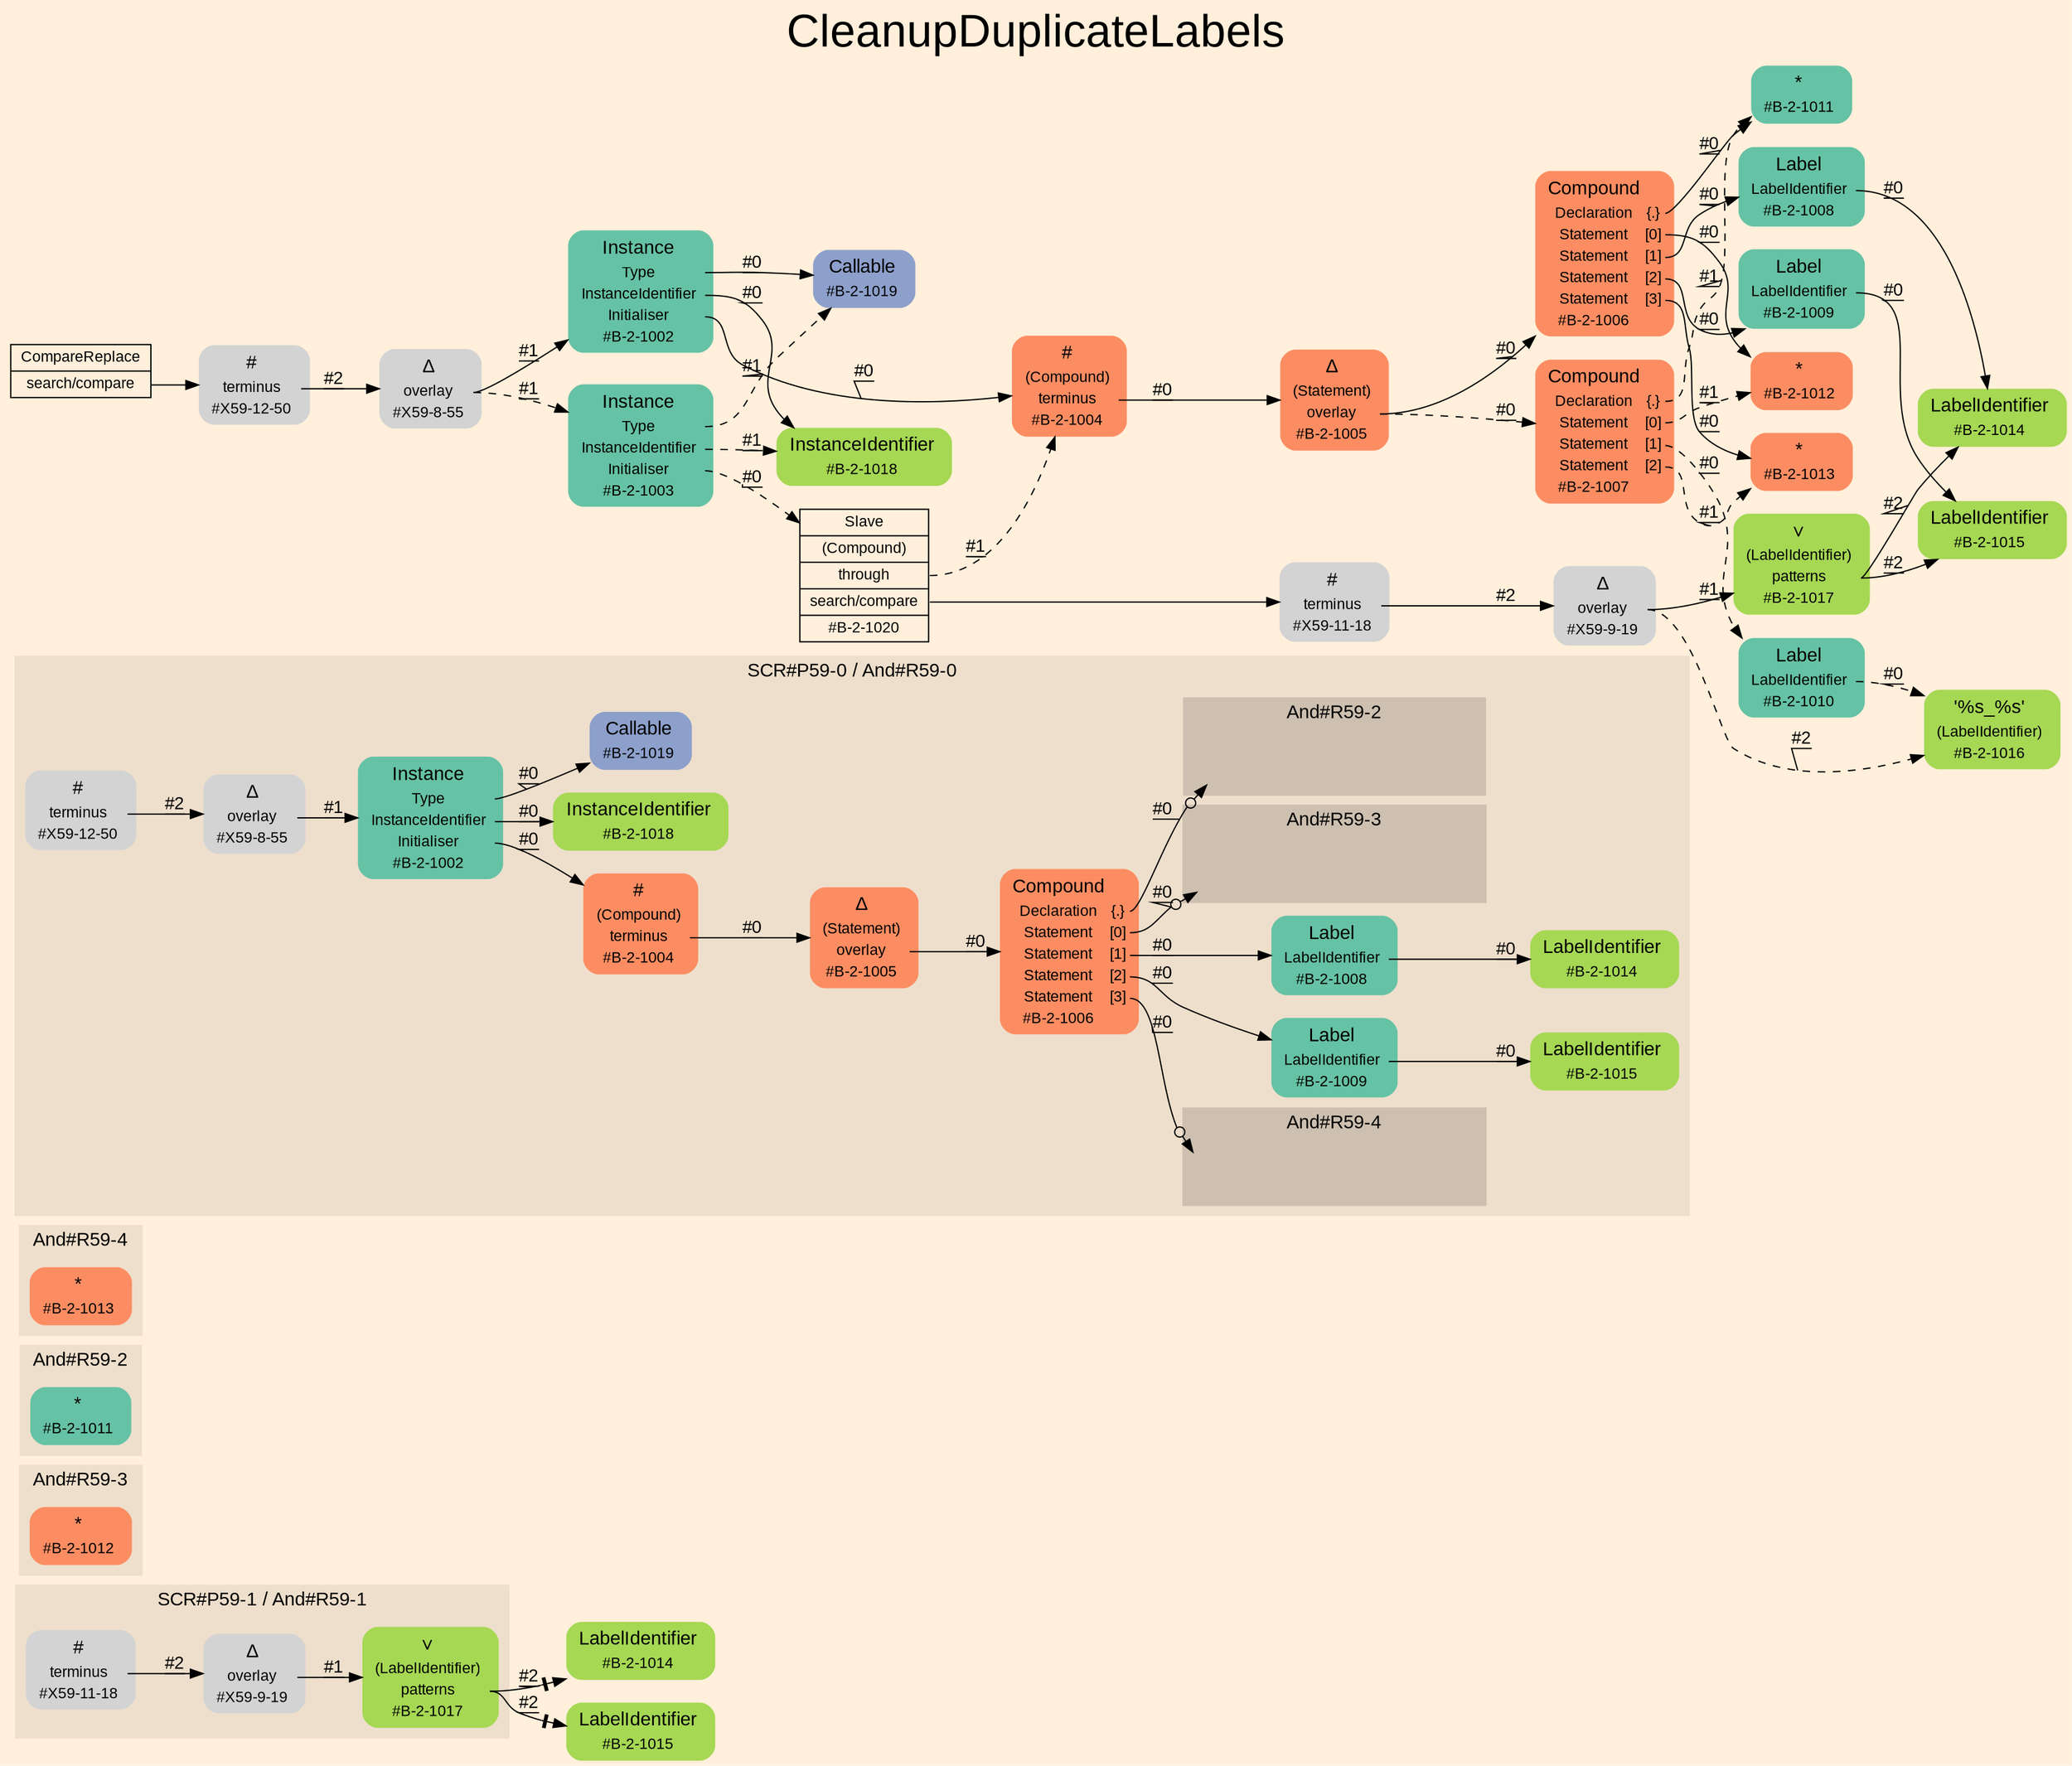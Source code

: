 digraph "CleanupDuplicateLabels" {
label = "CleanupDuplicateLabels"
labelloc = t
fontsize = "36"
graph [
    rankdir = "LR"
    ranksep = 0.3
    bgcolor = antiquewhite1
    color = black
    fontcolor = black
    fontname = "Arial"
];
node [
    fontname = "Arial"
];
edge [
    fontname = "Arial"
];

// -------------------- figure And#R59-1 --------------------
// -------- region And#R59-1 ----------
subgraph "clusterAnd#R59-1" {
    label = "SCR#P59-1 / And#R59-1"
    style = "filled"
    color = antiquewhite2
    fontsize = "15"
    "And#R59-1/#X59-11-18" [
        // -------- block And#R59-1/#X59-11-18 ----------
        shape = "plaintext"
        label = <<TABLE BORDER="0" CELLBORDER="0" CELLSPACING="0">
         <TR><TD><FONT POINT-SIZE="15.0">#</FONT></TD><TD></TD></TR>
         <TR><TD>terminus</TD><TD PORT="port0"></TD></TR>
         <TR><TD>#X59-11-18</TD><TD PORT="port1"></TD></TR>
        </TABLE>>
        style = "rounded,filled"
        fontsize = "12"
    ];
    
    "And#R59-1/#X59-9-19" [
        // -------- block And#R59-1/#X59-9-19 ----------
        shape = "plaintext"
        label = <<TABLE BORDER="0" CELLBORDER="0" CELLSPACING="0">
         <TR><TD><FONT POINT-SIZE="15.0">Δ</FONT></TD><TD></TD></TR>
         <TR><TD>overlay</TD><TD PORT="port0"></TD></TR>
         <TR><TD>#X59-9-19</TD><TD PORT="port1"></TD></TR>
        </TABLE>>
        style = "rounded,filled"
        fontsize = "12"
    ];
    
    "And#R59-1/#B-2-1017" [
        // -------- block And#R59-1/#B-2-1017 ----------
        shape = "plaintext"
        fillcolor = "/set28/5"
        label = <<TABLE BORDER="0" CELLBORDER="0" CELLSPACING="0">
         <TR><TD><FONT POINT-SIZE="15.0">∨</FONT></TD><TD></TD></TR>
         <TR><TD>(LabelIdentifier)</TD><TD PORT="port0"></TD></TR>
         <TR><TD>patterns</TD><TD PORT="port1"></TD></TR>
         <TR><TD>#B-2-1017</TD><TD PORT="port2"></TD></TR>
        </TABLE>>
        style = "rounded,filled"
        fontsize = "12"
    ];
    
}

"And#R59-1/#B-2-1014" [
    // -------- block And#R59-1/#B-2-1014 ----------
    shape = "plaintext"
    fillcolor = "/set28/5"
    label = <<TABLE BORDER="0" CELLBORDER="0" CELLSPACING="0">
     <TR><TD><FONT POINT-SIZE="15.0">LabelIdentifier</FONT></TD><TD></TD></TR>
     <TR><TD>#B-2-1014</TD><TD PORT="port0"></TD></TR>
    </TABLE>>
    style = "rounded,filled"
    fontsize = "12"
];

"And#R59-1/#B-2-1015" [
    // -------- block And#R59-1/#B-2-1015 ----------
    shape = "plaintext"
    fillcolor = "/set28/5"
    label = <<TABLE BORDER="0" CELLBORDER="0" CELLSPACING="0">
     <TR><TD><FONT POINT-SIZE="15.0">LabelIdentifier</FONT></TD><TD></TD></TR>
     <TR><TD>#B-2-1015</TD><TD PORT="port0"></TD></TR>
    </TABLE>>
    style = "rounded,filled"
    fontsize = "12"
];

"And#R59-1/#X59-11-18":port0 -> "And#R59-1/#X59-9-19" [
    label = "#2"
    decorate = true
    color = black
    fontcolor = black
];

"And#R59-1/#X59-9-19":port0 -> "And#R59-1/#B-2-1017" [
    label = "#1"
    decorate = true
    color = black
    fontcolor = black
];

"And#R59-1/#B-2-1017":port1 -> "And#R59-1/#B-2-1014" [
    arrowhead="normalnonetee"
    label = "#2"
    decorate = true
    color = black
    fontcolor = black
];

"And#R59-1/#B-2-1017":port1 -> "And#R59-1/#B-2-1015" [
    arrowhead="normalnonetee"
    label = "#2"
    decorate = true
    color = black
    fontcolor = black
];


// -------------------- figure And#R59-3 --------------------
// -------- region And#R59-3 ----------
subgraph "clusterAnd#R59-3" {
    label = "And#R59-3"
    style = "filled"
    color = antiquewhite2
    fontsize = "15"
    "And#R59-3/#B-2-1012" [
        // -------- block And#R59-3/#B-2-1012 ----------
        shape = "plaintext"
        fillcolor = "/set28/2"
        label = <<TABLE BORDER="0" CELLBORDER="0" CELLSPACING="0">
         <TR><TD><FONT POINT-SIZE="15.0">*</FONT></TD><TD></TD></TR>
         <TR><TD>#B-2-1012</TD><TD PORT="port0"></TD></TR>
        </TABLE>>
        style = "rounded,filled"
        fontsize = "12"
    ];
    
}


// -------------------- figure And#R59-2 --------------------
// -------- region And#R59-2 ----------
subgraph "clusterAnd#R59-2" {
    label = "And#R59-2"
    style = "filled"
    color = antiquewhite2
    fontsize = "15"
    "And#R59-2/#B-2-1011" [
        // -------- block And#R59-2/#B-2-1011 ----------
        shape = "plaintext"
        fillcolor = "/set28/1"
        label = <<TABLE BORDER="0" CELLBORDER="0" CELLSPACING="0">
         <TR><TD><FONT POINT-SIZE="15.0">*</FONT></TD><TD></TD></TR>
         <TR><TD>#B-2-1011</TD><TD PORT="port0"></TD></TR>
        </TABLE>>
        style = "rounded,filled"
        fontsize = "12"
    ];
    
}


// -------------------- figure And#R59-4 --------------------
// -------- region And#R59-4 ----------
subgraph "clusterAnd#R59-4" {
    label = "And#R59-4"
    style = "filled"
    color = antiquewhite2
    fontsize = "15"
    "And#R59-4/#B-2-1013" [
        // -------- block And#R59-4/#B-2-1013 ----------
        shape = "plaintext"
        fillcolor = "/set28/2"
        label = <<TABLE BORDER="0" CELLBORDER="0" CELLSPACING="0">
         <TR><TD><FONT POINT-SIZE="15.0">*</FONT></TD><TD></TD></TR>
         <TR><TD>#B-2-1013</TD><TD PORT="port0"></TD></TR>
        </TABLE>>
        style = "rounded,filled"
        fontsize = "12"
    ];
    
}


// -------------------- figure And#R59-0 --------------------
// -------- region And#R59-0 ----------
subgraph "clusterAnd#R59-0" {
    label = "SCR#P59-0 / And#R59-0"
    style = "filled"
    color = antiquewhite2
    fontsize = "15"
    "And#R59-0/#B-2-1008" [
        // -------- block And#R59-0/#B-2-1008 ----------
        shape = "plaintext"
        fillcolor = "/set28/1"
        label = <<TABLE BORDER="0" CELLBORDER="0" CELLSPACING="0">
         <TR><TD><FONT POINT-SIZE="15.0">Label</FONT></TD><TD></TD></TR>
         <TR><TD>LabelIdentifier</TD><TD PORT="port0"></TD></TR>
         <TR><TD>#B-2-1008</TD><TD PORT="port1"></TD></TR>
        </TABLE>>
        style = "rounded,filled"
        fontsize = "12"
    ];
    
    "And#R59-0/#B-2-1019" [
        // -------- block And#R59-0/#B-2-1019 ----------
        shape = "plaintext"
        fillcolor = "/set28/3"
        label = <<TABLE BORDER="0" CELLBORDER="0" CELLSPACING="0">
         <TR><TD><FONT POINT-SIZE="15.0">Callable</FONT></TD><TD></TD></TR>
         <TR><TD>#B-2-1019</TD><TD PORT="port0"></TD></TR>
        </TABLE>>
        style = "rounded,filled"
        fontsize = "12"
    ];
    
    "And#R59-0/#B-2-1015" [
        // -------- block And#R59-0/#B-2-1015 ----------
        shape = "plaintext"
        fillcolor = "/set28/5"
        label = <<TABLE BORDER="0" CELLBORDER="0" CELLSPACING="0">
         <TR><TD><FONT POINT-SIZE="15.0">LabelIdentifier</FONT></TD><TD></TD></TR>
         <TR><TD>#B-2-1015</TD><TD PORT="port0"></TD></TR>
        </TABLE>>
        style = "rounded,filled"
        fontsize = "12"
    ];
    
    "And#R59-0/#B-2-1018" [
        // -------- block And#R59-0/#B-2-1018 ----------
        shape = "plaintext"
        fillcolor = "/set28/5"
        label = <<TABLE BORDER="0" CELLBORDER="0" CELLSPACING="0">
         <TR><TD><FONT POINT-SIZE="15.0">InstanceIdentifier</FONT></TD><TD></TD></TR>
         <TR><TD>#B-2-1018</TD><TD PORT="port0"></TD></TR>
        </TABLE>>
        style = "rounded,filled"
        fontsize = "12"
    ];
    
    "And#R59-0/#X59-12-50" [
        // -------- block And#R59-0/#X59-12-50 ----------
        shape = "plaintext"
        label = <<TABLE BORDER="0" CELLBORDER="0" CELLSPACING="0">
         <TR><TD><FONT POINT-SIZE="15.0">#</FONT></TD><TD></TD></TR>
         <TR><TD>terminus</TD><TD PORT="port0"></TD></TR>
         <TR><TD>#X59-12-50</TD><TD PORT="port1"></TD></TR>
        </TABLE>>
        style = "rounded,filled"
        fontsize = "12"
    ];
    
    "And#R59-0/#B-2-1004" [
        // -------- block And#R59-0/#B-2-1004 ----------
        shape = "plaintext"
        fillcolor = "/set28/2"
        label = <<TABLE BORDER="0" CELLBORDER="0" CELLSPACING="0">
         <TR><TD><FONT POINT-SIZE="15.0">#</FONT></TD><TD></TD></TR>
         <TR><TD>(Compound)</TD><TD PORT="port0"></TD></TR>
         <TR><TD>terminus</TD><TD PORT="port1"></TD></TR>
         <TR><TD>#B-2-1004</TD><TD PORT="port2"></TD></TR>
        </TABLE>>
        style = "rounded,filled"
        fontsize = "12"
    ];
    
    "And#R59-0/#X59-8-55" [
        // -------- block And#R59-0/#X59-8-55 ----------
        shape = "plaintext"
        label = <<TABLE BORDER="0" CELLBORDER="0" CELLSPACING="0">
         <TR><TD><FONT POINT-SIZE="15.0">Δ</FONT></TD><TD></TD></TR>
         <TR><TD>overlay</TD><TD PORT="port0"></TD></TR>
         <TR><TD>#X59-8-55</TD><TD PORT="port1"></TD></TR>
        </TABLE>>
        style = "rounded,filled"
        fontsize = "12"
    ];
    
    "And#R59-0/#B-2-1006" [
        // -------- block And#R59-0/#B-2-1006 ----------
        shape = "plaintext"
        fillcolor = "/set28/2"
        label = <<TABLE BORDER="0" CELLBORDER="0" CELLSPACING="0">
         <TR><TD><FONT POINT-SIZE="15.0">Compound</FONT></TD><TD></TD></TR>
         <TR><TD>Declaration</TD><TD PORT="port0">{.}</TD></TR>
         <TR><TD>Statement</TD><TD PORT="port1">[0]</TD></TR>
         <TR><TD>Statement</TD><TD PORT="port2">[1]</TD></TR>
         <TR><TD>Statement</TD><TD PORT="port3">[2]</TD></TR>
         <TR><TD>Statement</TD><TD PORT="port4">[3]</TD></TR>
         <TR><TD>#B-2-1006</TD><TD PORT="port5"></TD></TR>
        </TABLE>>
        style = "rounded,filled"
        fontsize = "12"
    ];
    
    "And#R59-0/#B-2-1002" [
        // -------- block And#R59-0/#B-2-1002 ----------
        shape = "plaintext"
        fillcolor = "/set28/1"
        label = <<TABLE BORDER="0" CELLBORDER="0" CELLSPACING="0">
         <TR><TD><FONT POINT-SIZE="15.0">Instance</FONT></TD><TD></TD></TR>
         <TR><TD>Type</TD><TD PORT="port0"></TD></TR>
         <TR><TD>InstanceIdentifier</TD><TD PORT="port1"></TD></TR>
         <TR><TD>Initialiser</TD><TD PORT="port2"></TD></TR>
         <TR><TD>#B-2-1002</TD><TD PORT="port3"></TD></TR>
        </TABLE>>
        style = "rounded,filled"
        fontsize = "12"
    ];
    
    "And#R59-0/#B-2-1014" [
        // -------- block And#R59-0/#B-2-1014 ----------
        shape = "plaintext"
        fillcolor = "/set28/5"
        label = <<TABLE BORDER="0" CELLBORDER="0" CELLSPACING="0">
         <TR><TD><FONT POINT-SIZE="15.0">LabelIdentifier</FONT></TD><TD></TD></TR>
         <TR><TD>#B-2-1014</TD><TD PORT="port0"></TD></TR>
        </TABLE>>
        style = "rounded,filled"
        fontsize = "12"
    ];
    
    "And#R59-0/#B-2-1005" [
        // -------- block And#R59-0/#B-2-1005 ----------
        shape = "plaintext"
        fillcolor = "/set28/2"
        label = <<TABLE BORDER="0" CELLBORDER="0" CELLSPACING="0">
         <TR><TD><FONT POINT-SIZE="15.0">Δ</FONT></TD><TD></TD></TR>
         <TR><TD>(Statement)</TD><TD PORT="port0"></TD></TR>
         <TR><TD>overlay</TD><TD PORT="port1"></TD></TR>
         <TR><TD>#B-2-1005</TD><TD PORT="port2"></TD></TR>
        </TABLE>>
        style = "rounded,filled"
        fontsize = "12"
    ];
    
    "And#R59-0/#B-2-1009" [
        // -------- block And#R59-0/#B-2-1009 ----------
        shape = "plaintext"
        fillcolor = "/set28/1"
        label = <<TABLE BORDER="0" CELLBORDER="0" CELLSPACING="0">
         <TR><TD><FONT POINT-SIZE="15.0">Label</FONT></TD><TD></TD></TR>
         <TR><TD>LabelIdentifier</TD><TD PORT="port0"></TD></TR>
         <TR><TD>#B-2-1009</TD><TD PORT="port1"></TD></TR>
        </TABLE>>
        style = "rounded,filled"
        fontsize = "12"
    ];
    
    // -------- region And#R59-0/And#R59-2 ----------
    subgraph "clusterAnd#R59-0/And#R59-2" {
        label = "And#R59-2"
        style = "filled"
        color = antiquewhite3
        fontsize = "15"
        "And#R59-0/And#R59-2/#B-2-1011" [
            // -------- block And#R59-0/And#R59-2/#B-2-1011 ----------
            shape = none
            fillcolor = "/set28/1"
            style = "invisible"
        ];
        
    }
    
    // -------- region And#R59-0/And#R59-3 ----------
    subgraph "clusterAnd#R59-0/And#R59-3" {
        label = "And#R59-3"
        style = "filled"
        color = antiquewhite3
        fontsize = "15"
        "And#R59-0/And#R59-3/#B-2-1012" [
            // -------- block And#R59-0/And#R59-3/#B-2-1012 ----------
            shape = none
            fillcolor = "/set28/2"
            style = "invisible"
        ];
        
    }
    
    // -------- region And#R59-0/And#R59-4 ----------
    subgraph "clusterAnd#R59-0/And#R59-4" {
        label = "And#R59-4"
        style = "filled"
        color = antiquewhite3
        fontsize = "15"
        "And#R59-0/And#R59-4/#B-2-1013" [
            // -------- block And#R59-0/And#R59-4/#B-2-1013 ----------
            shape = none
            fillcolor = "/set28/2"
            style = "invisible"
        ];
        
    }
    
}

"And#R59-0/#B-2-1008":port0 -> "And#R59-0/#B-2-1014" [
    label = "#0"
    decorate = true
    color = black
    fontcolor = black
];

"And#R59-0/#X59-12-50":port0 -> "And#R59-0/#X59-8-55" [
    label = "#2"
    decorate = true
    color = black
    fontcolor = black
];

"And#R59-0/#B-2-1004":port1 -> "And#R59-0/#B-2-1005" [
    label = "#0"
    decorate = true
    color = black
    fontcolor = black
];

"And#R59-0/#X59-8-55":port0 -> "And#R59-0/#B-2-1002" [
    label = "#1"
    decorate = true
    color = black
    fontcolor = black
];

"And#R59-0/#B-2-1006":port0 -> "And#R59-0/And#R59-2/#B-2-1011" [
    arrowhead="normalnoneodot"
    label = "#0"
    decorate = true
    color = black
    fontcolor = black
];

"And#R59-0/#B-2-1006":port1 -> "And#R59-0/And#R59-3/#B-2-1012" [
    arrowhead="normalnoneodot"
    label = "#0"
    decorate = true
    color = black
    fontcolor = black
];

"And#R59-0/#B-2-1006":port2 -> "And#R59-0/#B-2-1008" [
    label = "#0"
    decorate = true
    color = black
    fontcolor = black
];

"And#R59-0/#B-2-1006":port3 -> "And#R59-0/#B-2-1009" [
    label = "#0"
    decorate = true
    color = black
    fontcolor = black
];

"And#R59-0/#B-2-1006":port4 -> "And#R59-0/And#R59-4/#B-2-1013" [
    arrowhead="normalnoneodot"
    label = "#0"
    decorate = true
    color = black
    fontcolor = black
];

"And#R59-0/#B-2-1002":port0 -> "And#R59-0/#B-2-1019" [
    label = "#0"
    decorate = true
    color = black
    fontcolor = black
];

"And#R59-0/#B-2-1002":port1 -> "And#R59-0/#B-2-1018" [
    label = "#0"
    decorate = true
    color = black
    fontcolor = black
];

"And#R59-0/#B-2-1002":port2 -> "And#R59-0/#B-2-1004" [
    label = "#0"
    decorate = true
    color = black
    fontcolor = black
];

"And#R59-0/#B-2-1005":port1 -> "And#R59-0/#B-2-1006" [
    label = "#0"
    decorate = true
    color = black
    fontcolor = black
];

"And#R59-0/#B-2-1009":port0 -> "And#R59-0/#B-2-1015" [
    label = "#0"
    decorate = true
    color = black
    fontcolor = black
];


// -------------------- transformation figure --------------------
"CR#X59-10-59" [
    // -------- block CR#X59-10-59 ----------
    shape = "record"
    fillcolor = antiquewhite1
    label = "<fixed> CompareReplace | <port0> search/compare"
    style = "filled"
    fontsize = "12"
    color = black
    fontcolor = black
];

"#X59-12-50" [
    // -------- block #X59-12-50 ----------
    shape = "plaintext"
    label = <<TABLE BORDER="0" CELLBORDER="0" CELLSPACING="0">
     <TR><TD><FONT POINT-SIZE="15.0">#</FONT></TD><TD></TD></TR>
     <TR><TD>terminus</TD><TD PORT="port0"></TD></TR>
     <TR><TD>#X59-12-50</TD><TD PORT="port1"></TD></TR>
    </TABLE>>
    style = "rounded,filled"
    fontsize = "12"
];

"#X59-8-55" [
    // -------- block #X59-8-55 ----------
    shape = "plaintext"
    label = <<TABLE BORDER="0" CELLBORDER="0" CELLSPACING="0">
     <TR><TD><FONT POINT-SIZE="15.0">Δ</FONT></TD><TD></TD></TR>
     <TR><TD>overlay</TD><TD PORT="port0"></TD></TR>
     <TR><TD>#X59-8-55</TD><TD PORT="port1"></TD></TR>
    </TABLE>>
    style = "rounded,filled"
    fontsize = "12"
];

"#B-2-1002" [
    // -------- block #B-2-1002 ----------
    shape = "plaintext"
    fillcolor = "/set28/1"
    label = <<TABLE BORDER="0" CELLBORDER="0" CELLSPACING="0">
     <TR><TD><FONT POINT-SIZE="15.0">Instance</FONT></TD><TD></TD></TR>
     <TR><TD>Type</TD><TD PORT="port0"></TD></TR>
     <TR><TD>InstanceIdentifier</TD><TD PORT="port1"></TD></TR>
     <TR><TD>Initialiser</TD><TD PORT="port2"></TD></TR>
     <TR><TD>#B-2-1002</TD><TD PORT="port3"></TD></TR>
    </TABLE>>
    style = "rounded,filled"
    fontsize = "12"
];

"#B-2-1019" [
    // -------- block #B-2-1019 ----------
    shape = "plaintext"
    fillcolor = "/set28/3"
    label = <<TABLE BORDER="0" CELLBORDER="0" CELLSPACING="0">
     <TR><TD><FONT POINT-SIZE="15.0">Callable</FONT></TD><TD></TD></TR>
     <TR><TD>#B-2-1019</TD><TD PORT="port0"></TD></TR>
    </TABLE>>
    style = "rounded,filled"
    fontsize = "12"
];

"#B-2-1018" [
    // -------- block #B-2-1018 ----------
    shape = "plaintext"
    fillcolor = "/set28/5"
    label = <<TABLE BORDER="0" CELLBORDER="0" CELLSPACING="0">
     <TR><TD><FONT POINT-SIZE="15.0">InstanceIdentifier</FONT></TD><TD></TD></TR>
     <TR><TD>#B-2-1018</TD><TD PORT="port0"></TD></TR>
    </TABLE>>
    style = "rounded,filled"
    fontsize = "12"
];

"#B-2-1004" [
    // -------- block #B-2-1004 ----------
    shape = "plaintext"
    fillcolor = "/set28/2"
    label = <<TABLE BORDER="0" CELLBORDER="0" CELLSPACING="0">
     <TR><TD><FONT POINT-SIZE="15.0">#</FONT></TD><TD></TD></TR>
     <TR><TD>(Compound)</TD><TD PORT="port0"></TD></TR>
     <TR><TD>terminus</TD><TD PORT="port1"></TD></TR>
     <TR><TD>#B-2-1004</TD><TD PORT="port2"></TD></TR>
    </TABLE>>
    style = "rounded,filled"
    fontsize = "12"
];

"#B-2-1005" [
    // -------- block #B-2-1005 ----------
    shape = "plaintext"
    fillcolor = "/set28/2"
    label = <<TABLE BORDER="0" CELLBORDER="0" CELLSPACING="0">
     <TR><TD><FONT POINT-SIZE="15.0">Δ</FONT></TD><TD></TD></TR>
     <TR><TD>(Statement)</TD><TD PORT="port0"></TD></TR>
     <TR><TD>overlay</TD><TD PORT="port1"></TD></TR>
     <TR><TD>#B-2-1005</TD><TD PORT="port2"></TD></TR>
    </TABLE>>
    style = "rounded,filled"
    fontsize = "12"
];

"#B-2-1006" [
    // -------- block #B-2-1006 ----------
    shape = "plaintext"
    fillcolor = "/set28/2"
    label = <<TABLE BORDER="0" CELLBORDER="0" CELLSPACING="0">
     <TR><TD><FONT POINT-SIZE="15.0">Compound</FONT></TD><TD></TD></TR>
     <TR><TD>Declaration</TD><TD PORT="port0">{.}</TD></TR>
     <TR><TD>Statement</TD><TD PORT="port1">[0]</TD></TR>
     <TR><TD>Statement</TD><TD PORT="port2">[1]</TD></TR>
     <TR><TD>Statement</TD><TD PORT="port3">[2]</TD></TR>
     <TR><TD>Statement</TD><TD PORT="port4">[3]</TD></TR>
     <TR><TD>#B-2-1006</TD><TD PORT="port5"></TD></TR>
    </TABLE>>
    style = "rounded,filled"
    fontsize = "12"
];

"#B-2-1011" [
    // -------- block #B-2-1011 ----------
    shape = "plaintext"
    fillcolor = "/set28/1"
    label = <<TABLE BORDER="0" CELLBORDER="0" CELLSPACING="0">
     <TR><TD><FONT POINT-SIZE="15.0">*</FONT></TD><TD></TD></TR>
     <TR><TD>#B-2-1011</TD><TD PORT="port0"></TD></TR>
    </TABLE>>
    style = "rounded,filled"
    fontsize = "12"
];

"#B-2-1012" [
    // -------- block #B-2-1012 ----------
    shape = "plaintext"
    fillcolor = "/set28/2"
    label = <<TABLE BORDER="0" CELLBORDER="0" CELLSPACING="0">
     <TR><TD><FONT POINT-SIZE="15.0">*</FONT></TD><TD></TD></TR>
     <TR><TD>#B-2-1012</TD><TD PORT="port0"></TD></TR>
    </TABLE>>
    style = "rounded,filled"
    fontsize = "12"
];

"#B-2-1008" [
    // -------- block #B-2-1008 ----------
    shape = "plaintext"
    fillcolor = "/set28/1"
    label = <<TABLE BORDER="0" CELLBORDER="0" CELLSPACING="0">
     <TR><TD><FONT POINT-SIZE="15.0">Label</FONT></TD><TD></TD></TR>
     <TR><TD>LabelIdentifier</TD><TD PORT="port0"></TD></TR>
     <TR><TD>#B-2-1008</TD><TD PORT="port1"></TD></TR>
    </TABLE>>
    style = "rounded,filled"
    fontsize = "12"
];

"#B-2-1014" [
    // -------- block #B-2-1014 ----------
    shape = "plaintext"
    fillcolor = "/set28/5"
    label = <<TABLE BORDER="0" CELLBORDER="0" CELLSPACING="0">
     <TR><TD><FONT POINT-SIZE="15.0">LabelIdentifier</FONT></TD><TD></TD></TR>
     <TR><TD>#B-2-1014</TD><TD PORT="port0"></TD></TR>
    </TABLE>>
    style = "rounded,filled"
    fontsize = "12"
];

"#B-2-1009" [
    // -------- block #B-2-1009 ----------
    shape = "plaintext"
    fillcolor = "/set28/1"
    label = <<TABLE BORDER="0" CELLBORDER="0" CELLSPACING="0">
     <TR><TD><FONT POINT-SIZE="15.0">Label</FONT></TD><TD></TD></TR>
     <TR><TD>LabelIdentifier</TD><TD PORT="port0"></TD></TR>
     <TR><TD>#B-2-1009</TD><TD PORT="port1"></TD></TR>
    </TABLE>>
    style = "rounded,filled"
    fontsize = "12"
];

"#B-2-1015" [
    // -------- block #B-2-1015 ----------
    shape = "plaintext"
    fillcolor = "/set28/5"
    label = <<TABLE BORDER="0" CELLBORDER="0" CELLSPACING="0">
     <TR><TD><FONT POINT-SIZE="15.0">LabelIdentifier</FONT></TD><TD></TD></TR>
     <TR><TD>#B-2-1015</TD><TD PORT="port0"></TD></TR>
    </TABLE>>
    style = "rounded,filled"
    fontsize = "12"
];

"#B-2-1013" [
    // -------- block #B-2-1013 ----------
    shape = "plaintext"
    fillcolor = "/set28/2"
    label = <<TABLE BORDER="0" CELLBORDER="0" CELLSPACING="0">
     <TR><TD><FONT POINT-SIZE="15.0">*</FONT></TD><TD></TD></TR>
     <TR><TD>#B-2-1013</TD><TD PORT="port0"></TD></TR>
    </TABLE>>
    style = "rounded,filled"
    fontsize = "12"
];

"#B-2-1007" [
    // -------- block #B-2-1007 ----------
    shape = "plaintext"
    fillcolor = "/set28/2"
    label = <<TABLE BORDER="0" CELLBORDER="0" CELLSPACING="0">
     <TR><TD><FONT POINT-SIZE="15.0">Compound</FONT></TD><TD></TD></TR>
     <TR><TD>Declaration</TD><TD PORT="port0">{.}</TD></TR>
     <TR><TD>Statement</TD><TD PORT="port1">[0]</TD></TR>
     <TR><TD>Statement</TD><TD PORT="port2">[1]</TD></TR>
     <TR><TD>Statement</TD><TD PORT="port3">[2]</TD></TR>
     <TR><TD>#B-2-1007</TD><TD PORT="port4"></TD></TR>
    </TABLE>>
    style = "rounded,filled"
    fontsize = "12"
];

"#B-2-1010" [
    // -------- block #B-2-1010 ----------
    shape = "plaintext"
    fillcolor = "/set28/1"
    label = <<TABLE BORDER="0" CELLBORDER="0" CELLSPACING="0">
     <TR><TD><FONT POINT-SIZE="15.0">Label</FONT></TD><TD></TD></TR>
     <TR><TD>LabelIdentifier</TD><TD PORT="port0"></TD></TR>
     <TR><TD>#B-2-1010</TD><TD PORT="port1"></TD></TR>
    </TABLE>>
    style = "rounded,filled"
    fontsize = "12"
];

"#B-2-1016" [
    // -------- block #B-2-1016 ----------
    shape = "plaintext"
    fillcolor = "/set28/5"
    label = <<TABLE BORDER="0" CELLBORDER="0" CELLSPACING="0">
     <TR><TD><FONT POINT-SIZE="15.0">'%s_%s'</FONT></TD><TD></TD></TR>
     <TR><TD>(LabelIdentifier)</TD><TD PORT="port0"></TD></TR>
     <TR><TD>#B-2-1016</TD><TD PORT="port1"></TD></TR>
    </TABLE>>
    style = "rounded,filled"
    fontsize = "12"
];

"#B-2-1003" [
    // -------- block #B-2-1003 ----------
    shape = "plaintext"
    fillcolor = "/set28/1"
    label = <<TABLE BORDER="0" CELLBORDER="0" CELLSPACING="0">
     <TR><TD><FONT POINT-SIZE="15.0">Instance</FONT></TD><TD></TD></TR>
     <TR><TD>Type</TD><TD PORT="port0"></TD></TR>
     <TR><TD>InstanceIdentifier</TD><TD PORT="port1"></TD></TR>
     <TR><TD>Initialiser</TD><TD PORT="port2"></TD></TR>
     <TR><TD>#B-2-1003</TD><TD PORT="port3"></TD></TR>
    </TABLE>>
    style = "rounded,filled"
    fontsize = "12"
];

"#B-2-1020" [
    // -------- block #B-2-1020 ----------
    shape = "record"
    fillcolor = antiquewhite1
    label = "<fixed> Slave | <port0> (Compound) | <port1> through | <port2> search/compare | <port3> #B-2-1020"
    style = "filled"
    fontsize = "12"
    color = black
    fontcolor = black
];

"#X59-11-18" [
    // -------- block #X59-11-18 ----------
    shape = "plaintext"
    label = <<TABLE BORDER="0" CELLBORDER="0" CELLSPACING="0">
     <TR><TD><FONT POINT-SIZE="15.0">#</FONT></TD><TD></TD></TR>
     <TR><TD>terminus</TD><TD PORT="port0"></TD></TR>
     <TR><TD>#X59-11-18</TD><TD PORT="port1"></TD></TR>
    </TABLE>>
    style = "rounded,filled"
    fontsize = "12"
];

"#X59-9-19" [
    // -------- block #X59-9-19 ----------
    shape = "plaintext"
    label = <<TABLE BORDER="0" CELLBORDER="0" CELLSPACING="0">
     <TR><TD><FONT POINT-SIZE="15.0">Δ</FONT></TD><TD></TD></TR>
     <TR><TD>overlay</TD><TD PORT="port0"></TD></TR>
     <TR><TD>#X59-9-19</TD><TD PORT="port1"></TD></TR>
    </TABLE>>
    style = "rounded,filled"
    fontsize = "12"
];

"#B-2-1017" [
    // -------- block #B-2-1017 ----------
    shape = "plaintext"
    fillcolor = "/set28/5"
    label = <<TABLE BORDER="0" CELLBORDER="0" CELLSPACING="0">
     <TR><TD><FONT POINT-SIZE="15.0">∨</FONT></TD><TD></TD></TR>
     <TR><TD>(LabelIdentifier)</TD><TD PORT="port0"></TD></TR>
     <TR><TD>patterns</TD><TD PORT="port1"></TD></TR>
     <TR><TD>#B-2-1017</TD><TD PORT="port2"></TD></TR>
    </TABLE>>
    style = "rounded,filled"
    fontsize = "12"
];

"CR#X59-10-59":port0 -> "#X59-12-50" [
    label = ""
    decorate = true
    color = black
    fontcolor = black
];

"#X59-12-50":port0 -> "#X59-8-55" [
    label = "#2"
    decorate = true
    color = black
    fontcolor = black
];

"#X59-8-55":port0 -> "#B-2-1002" [
    label = "#1"
    decorate = true
    color = black
    fontcolor = black
];

"#X59-8-55":port0 -> "#B-2-1003" [
    style="dashed"
    label = "#1"
    decorate = true
    color = black
    fontcolor = black
];

"#B-2-1002":port0 -> "#B-2-1019" [
    label = "#0"
    decorate = true
    color = black
    fontcolor = black
];

"#B-2-1002":port1 -> "#B-2-1018" [
    label = "#0"
    decorate = true
    color = black
    fontcolor = black
];

"#B-2-1002":port2 -> "#B-2-1004" [
    label = "#0"
    decorate = true
    color = black
    fontcolor = black
];

"#B-2-1004":port1 -> "#B-2-1005" [
    label = "#0"
    decorate = true
    color = black
    fontcolor = black
];

"#B-2-1005":port1 -> "#B-2-1006" [
    label = "#0"
    decorate = true
    color = black
    fontcolor = black
];

"#B-2-1005":port1 -> "#B-2-1007" [
    style="dashed"
    label = "#0"
    decorate = true
    color = black
    fontcolor = black
];

"#B-2-1006":port0 -> "#B-2-1011" [
    label = "#0"
    decorate = true
    color = black
    fontcolor = black
];

"#B-2-1006":port1 -> "#B-2-1012" [
    label = "#0"
    decorate = true
    color = black
    fontcolor = black
];

"#B-2-1006":port2 -> "#B-2-1008" [
    label = "#0"
    decorate = true
    color = black
    fontcolor = black
];

"#B-2-1006":port3 -> "#B-2-1009" [
    label = "#0"
    decorate = true
    color = black
    fontcolor = black
];

"#B-2-1006":port4 -> "#B-2-1013" [
    label = "#0"
    decorate = true
    color = black
    fontcolor = black
];

"#B-2-1008":port0 -> "#B-2-1014" [
    label = "#0"
    decorate = true
    color = black
    fontcolor = black
];

"#B-2-1009":port0 -> "#B-2-1015" [
    label = "#0"
    decorate = true
    color = black
    fontcolor = black
];

"#B-2-1007":port0 -> "#B-2-1011" [
    style="dashed"
    label = "#1"
    decorate = true
    color = black
    fontcolor = black
];

"#B-2-1007":port1 -> "#B-2-1012" [
    style="dashed"
    label = "#1"
    decorate = true
    color = black
    fontcolor = black
];

"#B-2-1007":port2 -> "#B-2-1010" [
    style="dashed"
    label = "#0"
    decorate = true
    color = black
    fontcolor = black
];

"#B-2-1007":port3 -> "#B-2-1013" [
    style="dashed"
    label = "#1"
    decorate = true
    color = black
    fontcolor = black
];

"#B-2-1010":port0 -> "#B-2-1016" [
    style="dashed"
    label = "#0"
    decorate = true
    color = black
    fontcolor = black
];

"#B-2-1003":port0 -> "#B-2-1019" [
    style="dashed"
    label = "#1"
    decorate = true
    color = black
    fontcolor = black
];

"#B-2-1003":port1 -> "#B-2-1018" [
    style="dashed"
    label = "#1"
    decorate = true
    color = black
    fontcolor = black
];

"#B-2-1003":port2 -> "#B-2-1020" [
    style="dashed"
    label = "#0"
    decorate = true
    color = black
    fontcolor = black
];

"#B-2-1020":port1 -> "#B-2-1004" [
    style="dashed"
    label = "#1"
    decorate = true
    color = black
    fontcolor = black
];

"#B-2-1020":port2 -> "#X59-11-18" [
    label = ""
    decorate = true
    color = black
    fontcolor = black
];

"#X59-11-18":port0 -> "#X59-9-19" [
    label = "#2"
    decorate = true
    color = black
    fontcolor = black
];

"#X59-9-19":port0 -> "#B-2-1017" [
    label = "#1"
    decorate = true
    color = black
    fontcolor = black
];

"#X59-9-19":port0 -> "#B-2-1016" [
    style="dashed"
    label = "#2"
    decorate = true
    color = black
    fontcolor = black
];

"#B-2-1017":port1 -> "#B-2-1014" [
    label = "#2"
    decorate = true
    color = black
    fontcolor = black
];

"#B-2-1017":port1 -> "#B-2-1015" [
    label = "#2"
    decorate = true
    color = black
    fontcolor = black
];


}
